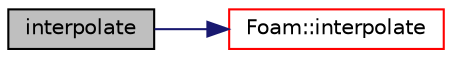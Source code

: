 digraph "interpolate"
{
  bgcolor="transparent";
  edge [fontname="Helvetica",fontsize="10",labelfontname="Helvetica",labelfontsize="10"];
  node [fontname="Helvetica",fontsize="10",shape=record];
  rankdir="LR";
  Node2668 [label="interpolate",height=0.2,width=0.4,color="black", fillcolor="grey75", style="filled", fontcolor="black"];
  Node2668 -> Node2669 [color="midnightblue",fontsize="10",style="solid",fontname="Helvetica"];
  Node2669 [label="Foam::interpolate",height=0.2,width=0.4,color="red",URL="$a21851.html#aba5fff183ec42758b0944abeabec41ea"];
}
